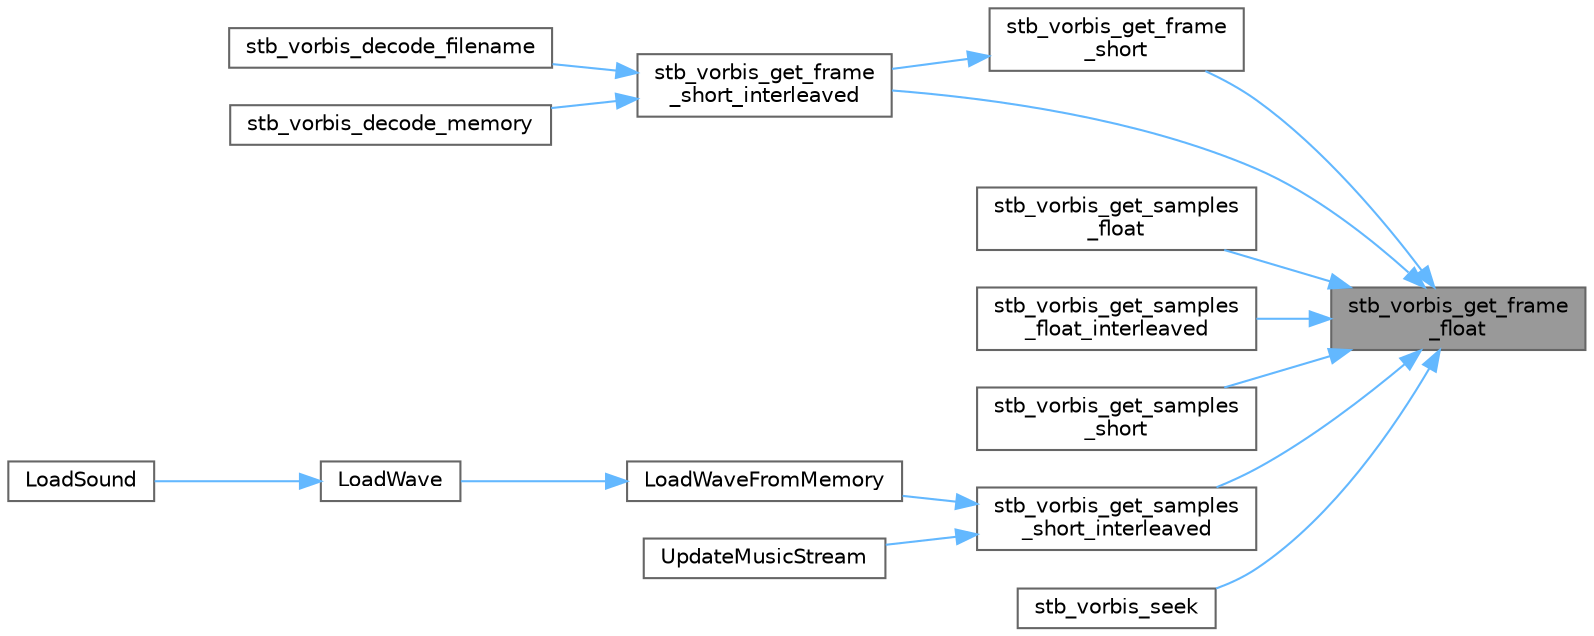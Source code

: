 digraph "stb_vorbis_get_frame_float"
{
 // LATEX_PDF_SIZE
  bgcolor="transparent";
  edge [fontname=Helvetica,fontsize=10,labelfontname=Helvetica,labelfontsize=10];
  node [fontname=Helvetica,fontsize=10,shape=box,height=0.2,width=0.4];
  rankdir="RL";
  Node1 [id="Node000001",label="stb_vorbis_get_frame\l_float",height=0.2,width=0.4,color="gray40", fillcolor="grey60", style="filled", fontcolor="black",tooltip=" "];
  Node1 -> Node2 [id="edge29_Node000001_Node000002",dir="back",color="steelblue1",style="solid",tooltip=" "];
  Node2 [id="Node000002",label="stb_vorbis_get_frame\l_short",height=0.2,width=0.4,color="grey40", fillcolor="white", style="filled",URL="$_classes_2lib_2external_2stb__vorbis_8c.html#a2887b05a26e310a9c5e370b2ab30fbae",tooltip=" "];
  Node2 -> Node3 [id="edge30_Node000002_Node000003",dir="back",color="steelblue1",style="solid",tooltip=" "];
  Node3 [id="Node000003",label="stb_vorbis_get_frame\l_short_interleaved",height=0.2,width=0.4,color="grey40", fillcolor="white", style="filled",URL="$_classes_2lib_2external_2stb__vorbis_8c.html#a585f1c5ea5ca33d961891b8f5a1574a4",tooltip=" "];
  Node3 -> Node4 [id="edge31_Node000003_Node000004",dir="back",color="steelblue1",style="solid",tooltip=" "];
  Node4 [id="Node000004",label="stb_vorbis_decode_filename",height=0.2,width=0.4,color="grey40", fillcolor="white", style="filled",URL="$_classes_2lib_2external_2stb__vorbis_8c.html#a690147b6b125eb33e5f77d8f8453e97f",tooltip=" "];
  Node3 -> Node5 [id="edge32_Node000003_Node000005",dir="back",color="steelblue1",style="solid",tooltip=" "];
  Node5 [id="Node000005",label="stb_vorbis_decode_memory",height=0.2,width=0.4,color="grey40", fillcolor="white", style="filled",URL="$_classes_2lib_2external_2stb__vorbis_8c.html#abd541d13b13dbe2c43cd36d0a406804a",tooltip=" "];
  Node1 -> Node3 [id="edge33_Node000001_Node000003",dir="back",color="steelblue1",style="solid",tooltip=" "];
  Node1 -> Node6 [id="edge34_Node000001_Node000006",dir="back",color="steelblue1",style="solid",tooltip=" "];
  Node6 [id="Node000006",label="stb_vorbis_get_samples\l_float",height=0.2,width=0.4,color="grey40", fillcolor="white", style="filled",URL="$_classes_2lib_2external_2stb__vorbis_8c.html#a35ba8d6c02ebe1de4741d2603b554de6",tooltip=" "];
  Node1 -> Node7 [id="edge35_Node000001_Node000007",dir="back",color="steelblue1",style="solid",tooltip=" "];
  Node7 [id="Node000007",label="stb_vorbis_get_samples\l_float_interleaved",height=0.2,width=0.4,color="grey40", fillcolor="white", style="filled",URL="$_classes_2lib_2external_2stb__vorbis_8c.html#a5117081109b12a483b44bb395be8ead7",tooltip=" "];
  Node1 -> Node8 [id="edge36_Node000001_Node000008",dir="back",color="steelblue1",style="solid",tooltip=" "];
  Node8 [id="Node000008",label="stb_vorbis_get_samples\l_short",height=0.2,width=0.4,color="grey40", fillcolor="white", style="filled",URL="$_classes_2lib_2external_2stb__vorbis_8c.html#a871c4b38fe90aa7f7dd26ecc1fc93a3b",tooltip=" "];
  Node1 -> Node9 [id="edge37_Node000001_Node000009",dir="back",color="steelblue1",style="solid",tooltip=" "];
  Node9 [id="Node000009",label="stb_vorbis_get_samples\l_short_interleaved",height=0.2,width=0.4,color="grey40", fillcolor="white", style="filled",URL="$_classes_2lib_2external_2stb__vorbis_8c.html#ade776d535501af37f599e05ff289f3fe",tooltip=" "];
  Node9 -> Node10 [id="edge38_Node000009_Node000010",dir="back",color="steelblue1",style="solid",tooltip=" "];
  Node10 [id="Node000010",label="LoadWaveFromMemory",height=0.2,width=0.4,color="grey40", fillcolor="white", style="filled",URL="$_classes_2lib_2raudio_8c.html#acfa56e4d55a15424c53108b89c7dbd79",tooltip=" "];
  Node10 -> Node11 [id="edge39_Node000010_Node000011",dir="back",color="steelblue1",style="solid",tooltip=" "];
  Node11 [id="Node000011",label="LoadWave",height=0.2,width=0.4,color="grey40", fillcolor="white", style="filled",URL="$_classes_2lib_2raudio_8c.html#a27f494d9da576990a700dea633dae401",tooltip=" "];
  Node11 -> Node12 [id="edge40_Node000011_Node000012",dir="back",color="steelblue1",style="solid",tooltip=" "];
  Node12 [id="Node000012",label="LoadSound",height=0.2,width=0.4,color="grey40", fillcolor="white", style="filled",URL="$_classes_2lib_2raudio_8c.html#a936dd7bf9791a0aa1de82d3619c5b512",tooltip=" "];
  Node9 -> Node13 [id="edge41_Node000009_Node000013",dir="back",color="steelblue1",style="solid",tooltip=" "];
  Node13 [id="Node000013",label="UpdateMusicStream",height=0.2,width=0.4,color="grey40", fillcolor="white", style="filled",URL="$_classes_2lib_2raudio_8c.html#a11070e13c79ce75de1a9b4e80e42dea3",tooltip=" "];
  Node1 -> Node14 [id="edge42_Node000001_Node000014",dir="back",color="steelblue1",style="solid",tooltip=" "];
  Node14 [id="Node000014",label="stb_vorbis_seek",height=0.2,width=0.4,color="grey40", fillcolor="white", style="filled",URL="$_classes_2lib_2external_2stb__vorbis_8c.html#a2a1f6add009ac3e63ed57cabf9941566",tooltip=" "];
}
